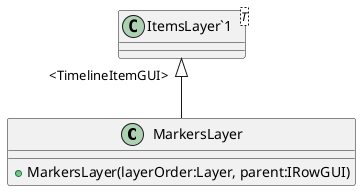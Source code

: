 @startuml
class MarkersLayer {
    + MarkersLayer(layerOrder:Layer, parent:IRowGUI)
}
class "ItemsLayer`1"<T> {
}
"ItemsLayer`1" "<TimelineItemGUI>" <|-- MarkersLayer
@enduml
